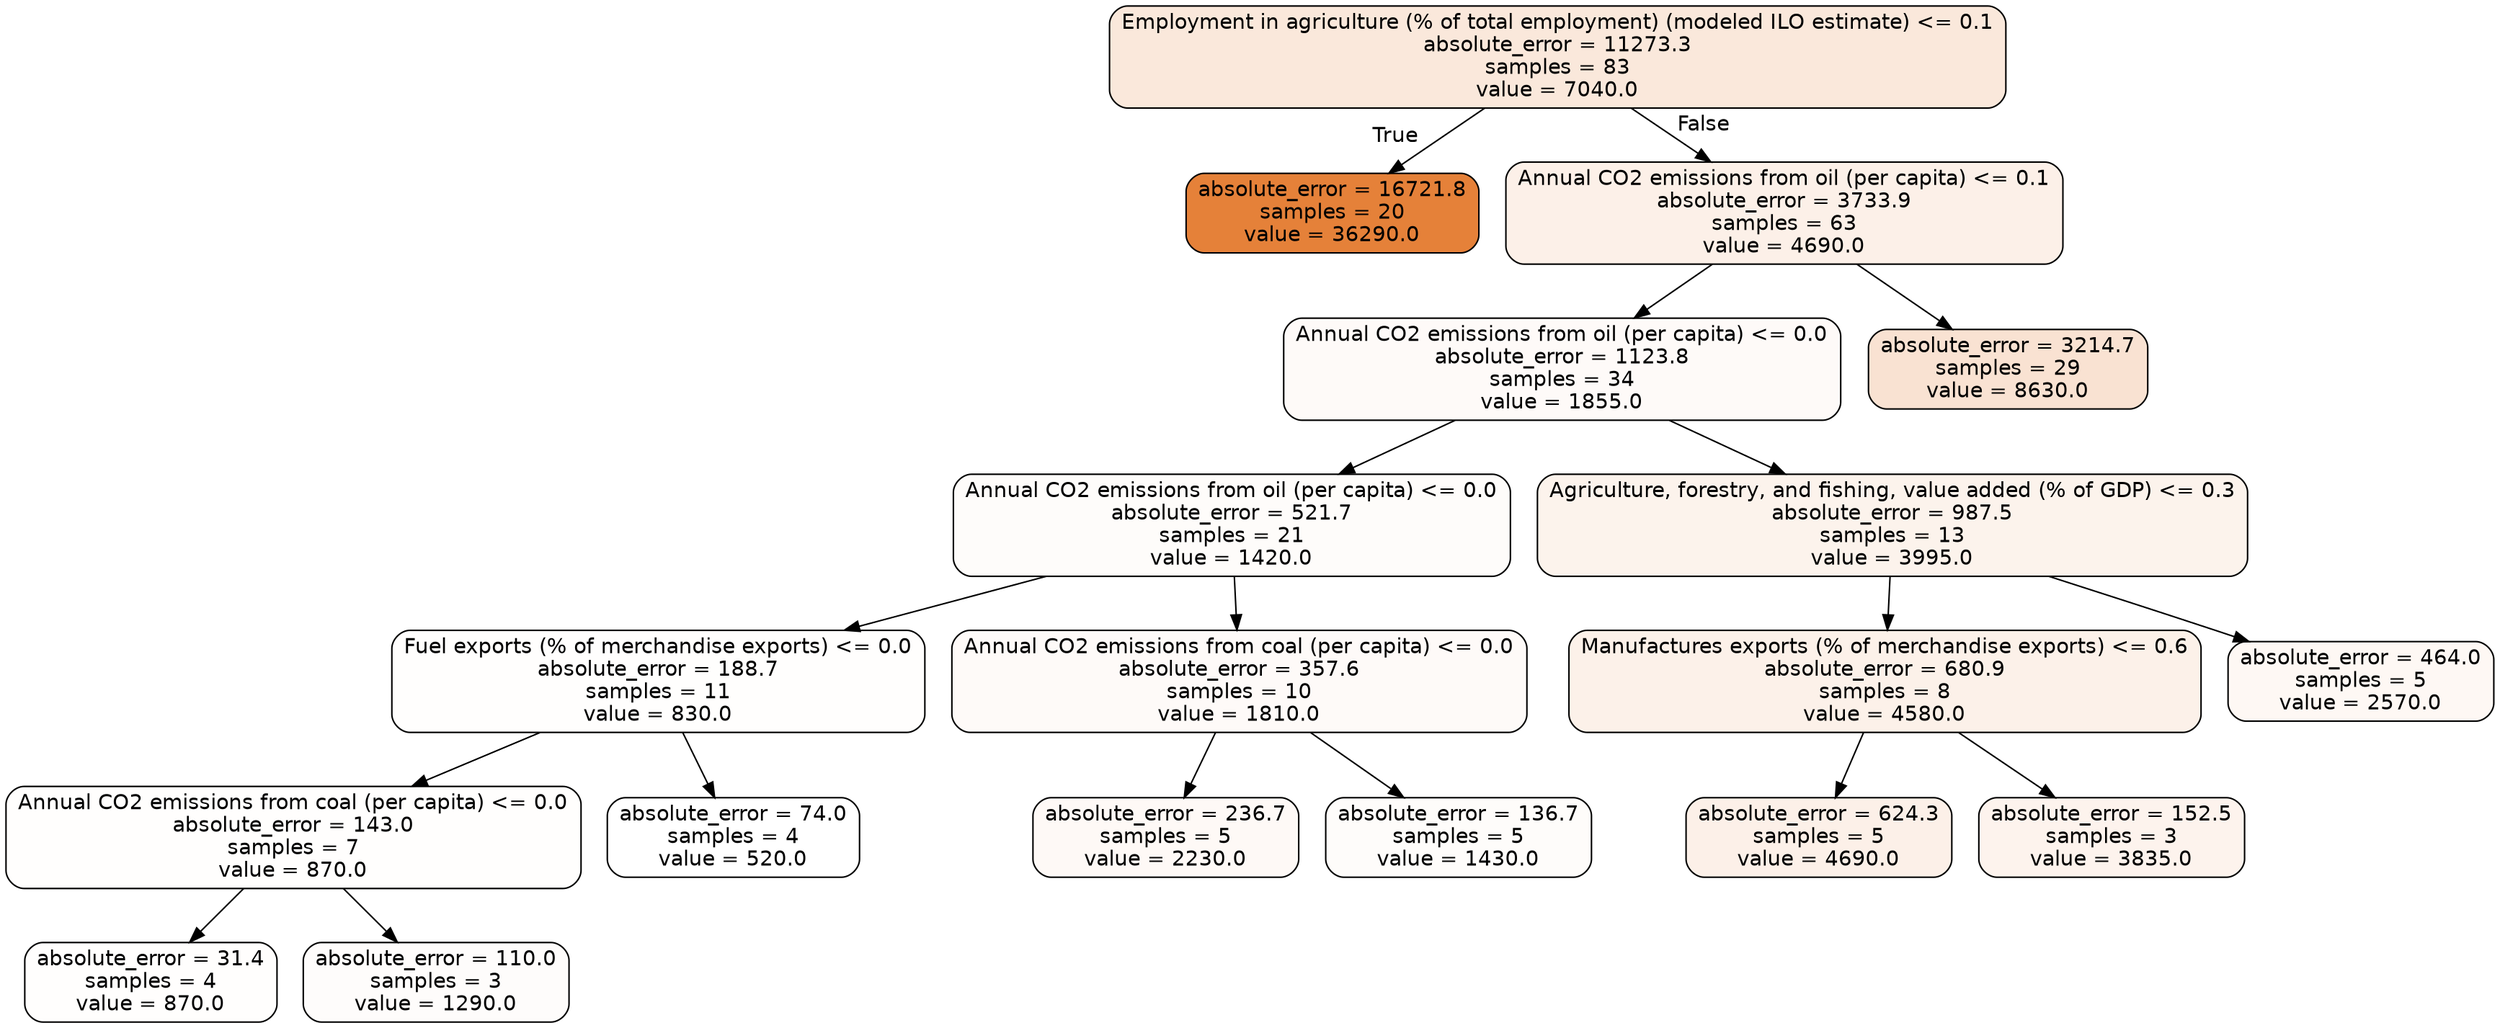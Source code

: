 digraph Tree {
node [shape=box, style="filled, rounded", color="black", fontname="helvetica"] ;
edge [fontname="helvetica"] ;
0 [label="Employment in agriculture (% of total employment) (modeled ILO estimate) <= 0.1\nabsolute_error = 11273.3\nsamples = 83\nvalue = 7040.0", fillcolor="#fae8db"] ;
1 [label="absolute_error = 16721.8\nsamples = 20\nvalue = 36290.0", fillcolor="#e58139"] ;
0 -> 1 [labeldistance=2.5, labelangle=45, headlabel="True"] ;
2 [label="Annual CO2 emissions from oil (per capita) <= 0.1\nabsolute_error = 3733.9\nsamples = 63\nvalue = 4690.0", fillcolor="#fcf0e8"] ;
0 -> 2 [labeldistance=2.5, labelangle=-45, headlabel="False"] ;
3 [label="Annual CO2 emissions from oil (per capita) <= 0.0\nabsolute_error = 1123.8\nsamples = 34\nvalue = 1855.0", fillcolor="#fefaf8"] ;
2 -> 3 ;
4 [label="Annual CO2 emissions from oil (per capita) <= 0.0\nabsolute_error = 521.7\nsamples = 21\nvalue = 1420.0", fillcolor="#fefcfa"] ;
3 -> 4 ;
5 [label="Fuel exports (% of merchandise exports) <= 0.0\nabsolute_error = 188.7\nsamples = 11\nvalue = 830.0", fillcolor="#fffefd"] ;
4 -> 5 ;
6 [label="Annual CO2 emissions from coal (per capita) <= 0.0\nabsolute_error = 143.0\nsamples = 7\nvalue = 870.0", fillcolor="#fffefd"] ;
5 -> 6 ;
7 [label="absolute_error = 31.4\nsamples = 4\nvalue = 870.0", fillcolor="#fffefd"] ;
6 -> 7 ;
8 [label="absolute_error = 110.0\nsamples = 3\nvalue = 1290.0", fillcolor="#fefcfb"] ;
6 -> 8 ;
9 [label="absolute_error = 74.0\nsamples = 4\nvalue = 520.0", fillcolor="#ffffff"] ;
5 -> 9 ;
10 [label="Annual CO2 emissions from coal (per capita) <= 0.0\nabsolute_error = 357.6\nsamples = 10\nvalue = 1810.0", fillcolor="#fefaf8"] ;
4 -> 10 ;
11 [label="absolute_error = 236.7\nsamples = 5\nvalue = 2230.0", fillcolor="#fef9f6"] ;
10 -> 11 ;
12 [label="absolute_error = 136.7\nsamples = 5\nvalue = 1430.0", fillcolor="#fefcfa"] ;
10 -> 12 ;
13 [label="Agriculture, forestry, and fishing, value added (% of GDP) <= 0.3\nabsolute_error = 987.5\nsamples = 13\nvalue = 3995.0", fillcolor="#fcf3ec"] ;
3 -> 13 ;
14 [label="Manufactures exports (% of merchandise exports) <= 0.6\nabsolute_error = 680.9\nsamples = 8\nvalue = 4580.0", fillcolor="#fcf1e9"] ;
13 -> 14 ;
15 [label="absolute_error = 624.3\nsamples = 5\nvalue = 4690.0", fillcolor="#fcf0e8"] ;
14 -> 15 ;
16 [label="absolute_error = 152.5\nsamples = 3\nvalue = 3835.0", fillcolor="#fdf3ed"] ;
14 -> 16 ;
17 [label="absolute_error = 464.0\nsamples = 5\nvalue = 2570.0", fillcolor="#fef8f4"] ;
13 -> 17 ;
18 [label="absolute_error = 3214.7\nsamples = 29\nvalue = 8630.0", fillcolor="#f9e2d2"] ;
2 -> 18 ;
}